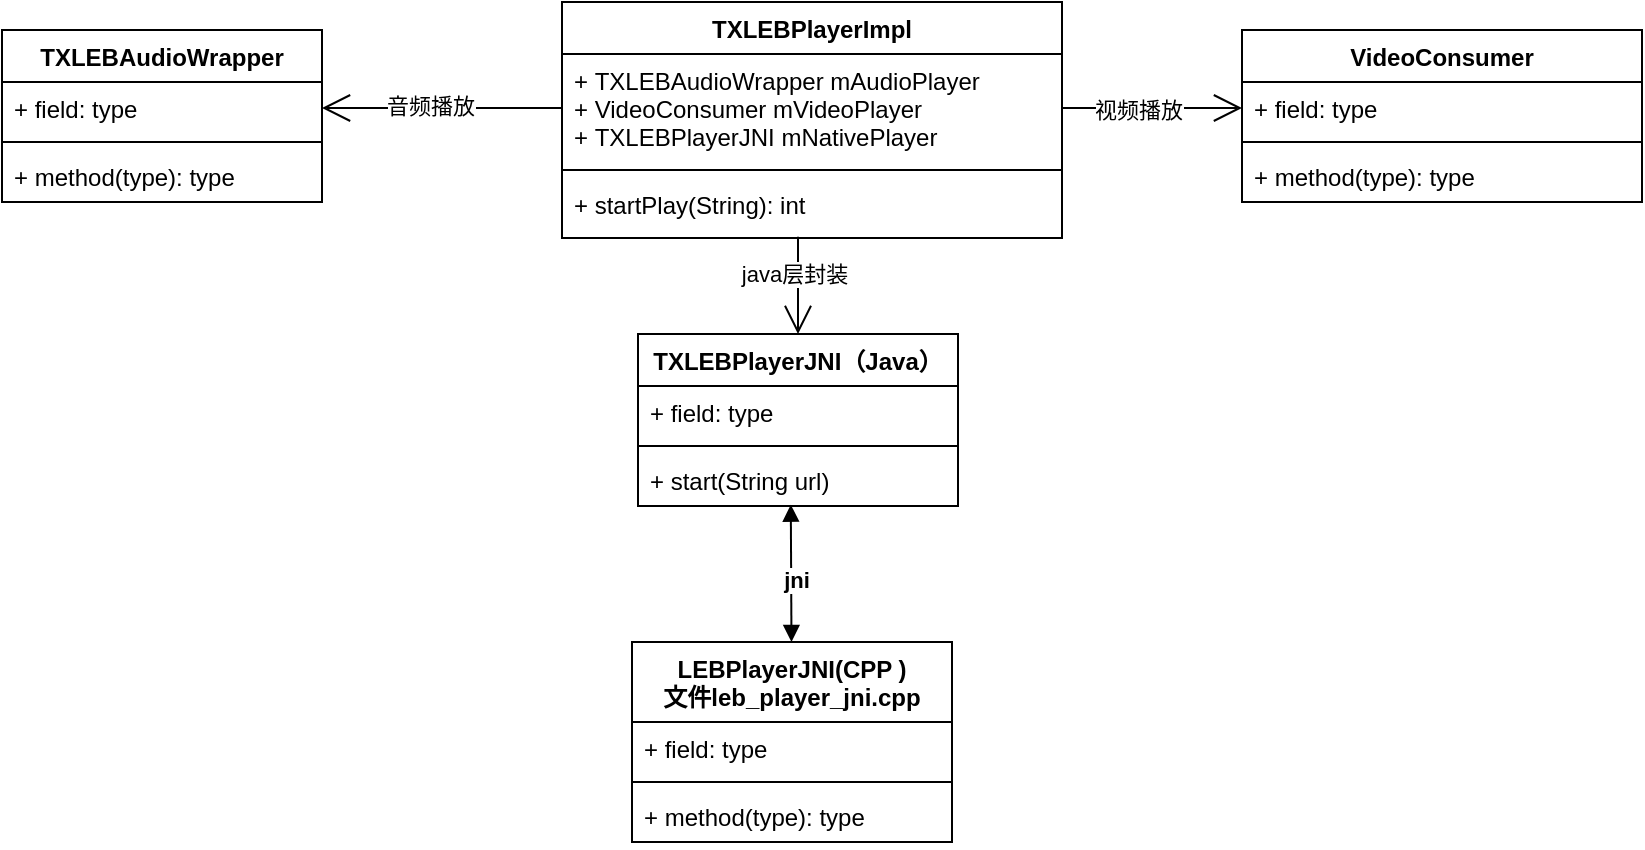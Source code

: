 <mxfile version="16.2.4" type="github">
  <diagram id="Q2DSIq2HPAakA2BEyhnV" name="第 1 页">
    <mxGraphModel dx="701" dy="455" grid="1" gridSize="10" guides="1" tooltips="1" connect="1" arrows="1" fold="1" page="1" pageScale="1" pageWidth="827" pageHeight="1169" math="0" shadow="0">
      <root>
        <mxCell id="0" />
        <mxCell id="1" parent="0" />
        <mxCell id="nc9WYvecLsBC6vN7KLJ2-1" value="TXLEBPlayerImpl" style="swimlane;fontStyle=1;align=center;verticalAlign=top;childLayout=stackLayout;horizontal=1;startSize=26;horizontalStack=0;resizeParent=1;resizeParentMax=0;resizeLast=0;collapsible=1;marginBottom=0;" parent="1" vertex="1">
          <mxGeometry x="300" y="320" width="250" height="118" as="geometry" />
        </mxCell>
        <mxCell id="nc9WYvecLsBC6vN7KLJ2-2" value="+ TXLEBAudioWrapper mAudioPlayer&#xa;+ VideoConsumer mVideoPlayer&#xa;+ TXLEBPlayerJNI mNativePlayer" style="text;strokeColor=none;fillColor=none;align=left;verticalAlign=top;spacingLeft=4;spacingRight=4;overflow=hidden;rotatable=0;points=[[0,0.5],[1,0.5]];portConstraint=eastwest;fontStyle=0" parent="nc9WYvecLsBC6vN7KLJ2-1" vertex="1">
          <mxGeometry y="26" width="250" height="54" as="geometry" />
        </mxCell>
        <mxCell id="nc9WYvecLsBC6vN7KLJ2-3" value="" style="line;strokeWidth=1;fillColor=none;align=left;verticalAlign=middle;spacingTop=-1;spacingLeft=3;spacingRight=3;rotatable=0;labelPosition=right;points=[];portConstraint=eastwest;" parent="nc9WYvecLsBC6vN7KLJ2-1" vertex="1">
          <mxGeometry y="80" width="250" height="8" as="geometry" />
        </mxCell>
        <mxCell id="nc9WYvecLsBC6vN7KLJ2-4" value="+ startPlay(String): int " style="text;strokeColor=none;fillColor=none;align=left;verticalAlign=top;spacingLeft=4;spacingRight=4;overflow=hidden;rotatable=0;points=[[0,0.5],[1,0.5]];portConstraint=eastwest;fontStyle=0" parent="nc9WYvecLsBC6vN7KLJ2-1" vertex="1">
          <mxGeometry y="88" width="250" height="30" as="geometry" />
        </mxCell>
        <mxCell id="EZDV1rxfJfXAwG825I75-1" value="" style="endArrow=open;endFill=1;endSize=12;html=1;rounded=0;exitX=1;exitY=0.5;exitDx=0;exitDy=0;entryX=0;entryY=0.5;entryDx=0;entryDy=0;" edge="1" parent="1" source="nc9WYvecLsBC6vN7KLJ2-2" target="EZDV1rxfJfXAwG825I75-3">
          <mxGeometry width="160" relative="1" as="geometry">
            <mxPoint x="390" y="340" as="sourcePoint" />
            <mxPoint x="600" y="373" as="targetPoint" />
          </mxGeometry>
        </mxCell>
        <mxCell id="EZDV1rxfJfXAwG825I75-7" value="视频播放" style="edgeLabel;html=1;align=center;verticalAlign=middle;resizable=0;points=[];" vertex="1" connectable="0" parent="EZDV1rxfJfXAwG825I75-1">
          <mxGeometry x="-0.163" y="-1" relative="1" as="geometry">
            <mxPoint as="offset" />
          </mxGeometry>
        </mxCell>
        <mxCell id="EZDV1rxfJfXAwG825I75-2" value="VideoConsumer" style="swimlane;fontStyle=1;align=center;verticalAlign=top;childLayout=stackLayout;horizontal=1;startSize=26;horizontalStack=0;resizeParent=1;resizeParentMax=0;resizeLast=0;collapsible=1;marginBottom=0;" vertex="1" parent="1">
          <mxGeometry x="640" y="334" width="200" height="86" as="geometry" />
        </mxCell>
        <mxCell id="EZDV1rxfJfXAwG825I75-3" value="+ field: type" style="text;strokeColor=none;fillColor=none;align=left;verticalAlign=top;spacingLeft=4;spacingRight=4;overflow=hidden;rotatable=0;points=[[0,0.5],[1,0.5]];portConstraint=eastwest;" vertex="1" parent="EZDV1rxfJfXAwG825I75-2">
          <mxGeometry y="26" width="200" height="26" as="geometry" />
        </mxCell>
        <mxCell id="EZDV1rxfJfXAwG825I75-4" value="" style="line;strokeWidth=1;fillColor=none;align=left;verticalAlign=middle;spacingTop=-1;spacingLeft=3;spacingRight=3;rotatable=0;labelPosition=right;points=[];portConstraint=eastwest;" vertex="1" parent="EZDV1rxfJfXAwG825I75-2">
          <mxGeometry y="52" width="200" height="8" as="geometry" />
        </mxCell>
        <mxCell id="EZDV1rxfJfXAwG825I75-5" value="+ method(type): type" style="text;strokeColor=none;fillColor=none;align=left;verticalAlign=top;spacingLeft=4;spacingRight=4;overflow=hidden;rotatable=0;points=[[0,0.5],[1,0.5]];portConstraint=eastwest;" vertex="1" parent="EZDV1rxfJfXAwG825I75-2">
          <mxGeometry y="60" width="200" height="26" as="geometry" />
        </mxCell>
        <mxCell id="EZDV1rxfJfXAwG825I75-8" value="TXLEBAudioWrapper" style="swimlane;fontStyle=1;align=center;verticalAlign=top;childLayout=stackLayout;horizontal=1;startSize=26;horizontalStack=0;resizeParent=1;resizeParentMax=0;resizeLast=0;collapsible=1;marginBottom=0;" vertex="1" parent="1">
          <mxGeometry x="20" y="334" width="160" height="86" as="geometry" />
        </mxCell>
        <mxCell id="EZDV1rxfJfXAwG825I75-9" value="+ field: type" style="text;strokeColor=none;fillColor=none;align=left;verticalAlign=top;spacingLeft=4;spacingRight=4;overflow=hidden;rotatable=0;points=[[0,0.5],[1,0.5]];portConstraint=eastwest;" vertex="1" parent="EZDV1rxfJfXAwG825I75-8">
          <mxGeometry y="26" width="160" height="26" as="geometry" />
        </mxCell>
        <mxCell id="EZDV1rxfJfXAwG825I75-10" value="" style="line;strokeWidth=1;fillColor=none;align=left;verticalAlign=middle;spacingTop=-1;spacingLeft=3;spacingRight=3;rotatable=0;labelPosition=right;points=[];portConstraint=eastwest;" vertex="1" parent="EZDV1rxfJfXAwG825I75-8">
          <mxGeometry y="52" width="160" height="8" as="geometry" />
        </mxCell>
        <mxCell id="EZDV1rxfJfXAwG825I75-11" value="+ method(type): type" style="text;strokeColor=none;fillColor=none;align=left;verticalAlign=top;spacingLeft=4;spacingRight=4;overflow=hidden;rotatable=0;points=[[0,0.5],[1,0.5]];portConstraint=eastwest;" vertex="1" parent="EZDV1rxfJfXAwG825I75-8">
          <mxGeometry y="60" width="160" height="26" as="geometry" />
        </mxCell>
        <mxCell id="EZDV1rxfJfXAwG825I75-13" value="" style="endArrow=open;endFill=1;endSize=12;html=1;rounded=0;entryX=1;entryY=0.5;entryDx=0;entryDy=0;exitX=0;exitY=0.5;exitDx=0;exitDy=0;" edge="1" parent="1" source="nc9WYvecLsBC6vN7KLJ2-2" target="EZDV1rxfJfXAwG825I75-9">
          <mxGeometry width="160" relative="1" as="geometry">
            <mxPoint x="220" y="370" as="sourcePoint" />
            <mxPoint x="380" y="370" as="targetPoint" />
          </mxGeometry>
        </mxCell>
        <mxCell id="EZDV1rxfJfXAwG825I75-14" value="音频播放" style="edgeLabel;html=1;align=center;verticalAlign=middle;resizable=0;points=[];" vertex="1" connectable="0" parent="EZDV1rxfJfXAwG825I75-13">
          <mxGeometry x="0.111" y="-1" relative="1" as="geometry">
            <mxPoint as="offset" />
          </mxGeometry>
        </mxCell>
        <mxCell id="EZDV1rxfJfXAwG825I75-19" value="TXLEBPlayerJNI（Java）" style="swimlane;fontStyle=1;align=center;verticalAlign=top;childLayout=stackLayout;horizontal=1;startSize=26;horizontalStack=0;resizeParent=1;resizeParentMax=0;resizeLast=0;collapsible=1;marginBottom=0;" vertex="1" parent="1">
          <mxGeometry x="338" y="486" width="160" height="86" as="geometry" />
        </mxCell>
        <mxCell id="EZDV1rxfJfXAwG825I75-20" value="+ field: type" style="text;strokeColor=none;fillColor=none;align=left;verticalAlign=top;spacingLeft=4;spacingRight=4;overflow=hidden;rotatable=0;points=[[0,0.5],[1,0.5]];portConstraint=eastwest;" vertex="1" parent="EZDV1rxfJfXAwG825I75-19">
          <mxGeometry y="26" width="160" height="26" as="geometry" />
        </mxCell>
        <mxCell id="EZDV1rxfJfXAwG825I75-21" value="" style="line;strokeWidth=1;fillColor=none;align=left;verticalAlign=middle;spacingTop=-1;spacingLeft=3;spacingRight=3;rotatable=0;labelPosition=right;points=[];portConstraint=eastwest;" vertex="1" parent="EZDV1rxfJfXAwG825I75-19">
          <mxGeometry y="52" width="160" height="8" as="geometry" />
        </mxCell>
        <mxCell id="EZDV1rxfJfXAwG825I75-22" value="+ start(String url)" style="text;strokeColor=none;fillColor=none;align=left;verticalAlign=top;spacingLeft=4;spacingRight=4;overflow=hidden;rotatable=0;points=[[0,0.5],[1,0.5]];portConstraint=eastwest;fontStyle=0" vertex="1" parent="EZDV1rxfJfXAwG825I75-19">
          <mxGeometry y="60" width="160" height="26" as="geometry" />
        </mxCell>
        <mxCell id="EZDV1rxfJfXAwG825I75-23" value="" style="endArrow=open;endFill=1;endSize=12;html=1;rounded=0;exitX=0.472;exitY=0.978;exitDx=0;exitDy=0;exitPerimeter=0;entryX=0.5;entryY=0;entryDx=0;entryDy=0;" edge="1" parent="1" source="nc9WYvecLsBC6vN7KLJ2-4" target="EZDV1rxfJfXAwG825I75-19">
          <mxGeometry width="160" relative="1" as="geometry">
            <mxPoint x="330" y="530" as="sourcePoint" />
            <mxPoint x="490" y="530" as="targetPoint" />
          </mxGeometry>
        </mxCell>
        <mxCell id="EZDV1rxfJfXAwG825I75-24" value="java层封装" style="edgeLabel;html=1;align=center;verticalAlign=middle;resizable=0;points=[];" vertex="1" connectable="0" parent="EZDV1rxfJfXAwG825I75-23">
          <mxGeometry x="-0.266" y="-2" relative="1" as="geometry">
            <mxPoint as="offset" />
          </mxGeometry>
        </mxCell>
        <mxCell id="EZDV1rxfJfXAwG825I75-26" value="" style="endArrow=block;startArrow=block;endFill=1;startFill=1;html=1;rounded=0;exitX=0.465;exitY=0.974;exitDx=0;exitDy=0;exitPerimeter=0;" edge="1" parent="1" target="EZDV1rxfJfXAwG825I75-27">
          <mxGeometry width="160" relative="1" as="geometry">
            <mxPoint x="414.4" y="571.324" as="sourcePoint" />
            <mxPoint x="412" y="650" as="targetPoint" />
          </mxGeometry>
        </mxCell>
        <mxCell id="EZDV1rxfJfXAwG825I75-31" value="&lt;b&gt;jni&lt;/b&gt;" style="edgeLabel;html=1;align=center;verticalAlign=middle;resizable=0;points=[];" vertex="1" connectable="0" parent="EZDV1rxfJfXAwG825I75-26">
          <mxGeometry x="0.078" y="2" relative="1" as="geometry">
            <mxPoint as="offset" />
          </mxGeometry>
        </mxCell>
        <mxCell id="EZDV1rxfJfXAwG825I75-27" value="LEBPlayerJNI(CPP )&#xa;文件leb_player_jni.cpp" style="swimlane;fontStyle=1;align=center;verticalAlign=top;childLayout=stackLayout;horizontal=1;startSize=40;horizontalStack=0;resizeParent=1;resizeParentMax=0;resizeLast=0;collapsible=1;marginBottom=0;" vertex="1" parent="1">
          <mxGeometry x="335" y="640" width="160" height="100" as="geometry" />
        </mxCell>
        <mxCell id="EZDV1rxfJfXAwG825I75-28" value="+ field: type" style="text;strokeColor=none;fillColor=none;align=left;verticalAlign=top;spacingLeft=4;spacingRight=4;overflow=hidden;rotatable=0;points=[[0,0.5],[1,0.5]];portConstraint=eastwest;" vertex="1" parent="EZDV1rxfJfXAwG825I75-27">
          <mxGeometry y="40" width="160" height="26" as="geometry" />
        </mxCell>
        <mxCell id="EZDV1rxfJfXAwG825I75-29" value="" style="line;strokeWidth=1;fillColor=none;align=left;verticalAlign=middle;spacingTop=-1;spacingLeft=3;spacingRight=3;rotatable=0;labelPosition=right;points=[];portConstraint=eastwest;" vertex="1" parent="EZDV1rxfJfXAwG825I75-27">
          <mxGeometry y="66" width="160" height="8" as="geometry" />
        </mxCell>
        <mxCell id="EZDV1rxfJfXAwG825I75-30" value="+ method(type): type" style="text;strokeColor=none;fillColor=none;align=left;verticalAlign=top;spacingLeft=4;spacingRight=4;overflow=hidden;rotatable=0;points=[[0,0.5],[1,0.5]];portConstraint=eastwest;" vertex="1" parent="EZDV1rxfJfXAwG825I75-27">
          <mxGeometry y="74" width="160" height="26" as="geometry" />
        </mxCell>
      </root>
    </mxGraphModel>
  </diagram>
</mxfile>
